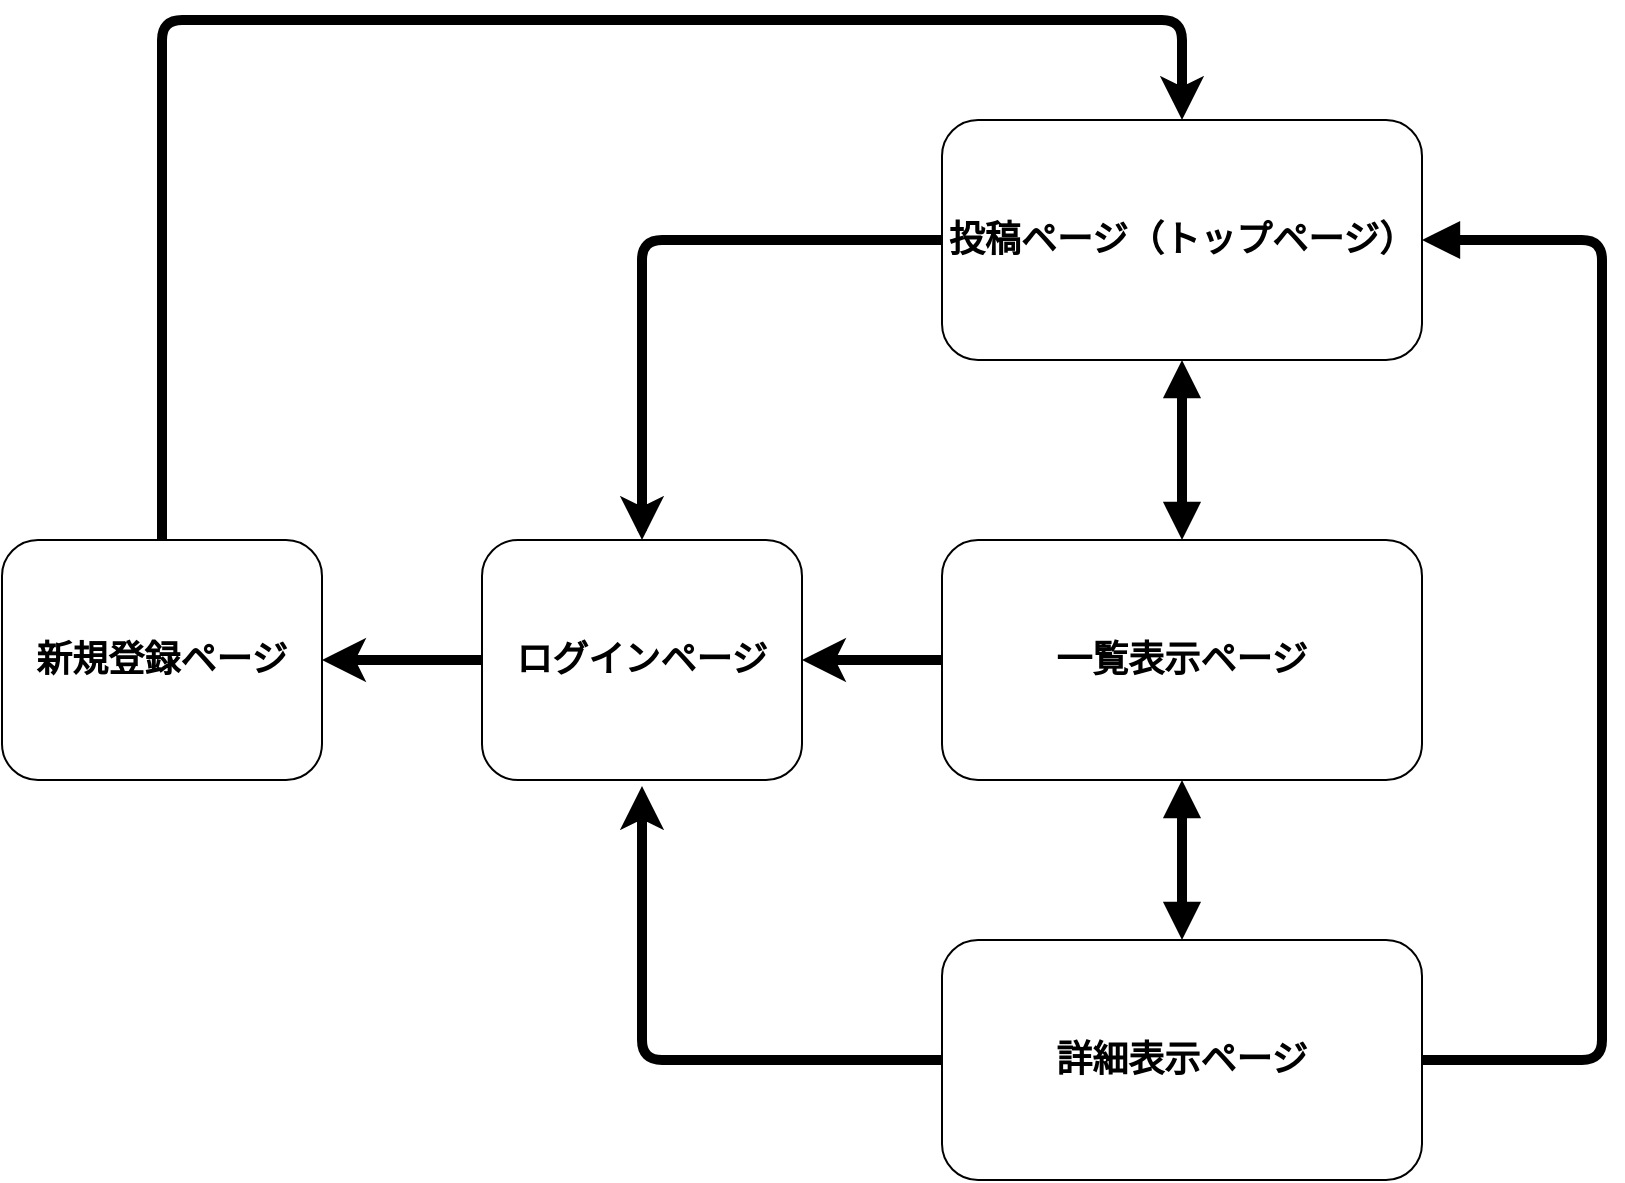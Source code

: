 <mxfile>
    <diagram id="X2_kJJCyzKqL5pP_5GuB" name="ページ1">
        <mxGraphModel dx="1169" dy="243" grid="1" gridSize="10" guides="1" tooltips="1" connect="1" arrows="1" fold="1" page="1" pageScale="1" pageWidth="1169" pageHeight="827" background="#FFFFFF" math="0" shadow="0">
            <root>
                <mxCell id="0"/>
                <mxCell id="1" parent="0"/>
                <mxCell id="8" style="edgeStyle=none;html=1;startArrow=block;startFill=1;endArrow=block;endFill=1;strokeWidth=5;" parent="1" source="2" target="5" edge="1">
                    <mxGeometry relative="1" as="geometry"/>
                </mxCell>
                <mxCell id="2" value="&lt;font style=&quot;font-size: 18px;&quot;&gt;&lt;b&gt;投稿ページ（トップページ）&lt;/b&gt;&lt;/font&gt;" style="rounded=1;whiteSpace=wrap;html=1;" parent="1" vertex="1">
                    <mxGeometry x="390" y="70" width="240" height="120" as="geometry"/>
                </mxCell>
                <mxCell id="14" style="edgeStyle=none;html=1;entryX=1;entryY=0.5;entryDx=0;entryDy=0;strokeWidth=5;" parent="1" source="5" target="11" edge="1">
                    <mxGeometry relative="1" as="geometry"/>
                </mxCell>
                <mxCell id="5" value="&lt;span style=&quot;font-size: 18px;&quot;&gt;&lt;b&gt;一覧表示ページ&lt;/b&gt;&lt;/span&gt;" style="rounded=1;whiteSpace=wrap;html=1;" parent="1" vertex="1">
                    <mxGeometry x="390" y="280" width="240" height="120" as="geometry"/>
                </mxCell>
                <mxCell id="9" style="edgeStyle=none;html=1;entryX=0.5;entryY=1;entryDx=0;entryDy=0;strokeWidth=5;endArrow=block;endFill=1;startArrow=block;startFill=1;" parent="1" source="6" target="5" edge="1">
                    <mxGeometry relative="1" as="geometry"/>
                </mxCell>
                <mxCell id="10" style="edgeStyle=elbowEdgeStyle;html=1;exitX=1;exitY=0.5;exitDx=0;exitDy=0;entryX=1;entryY=0.5;entryDx=0;entryDy=0;strokeWidth=5;endArrow=block;endFill=1;" parent="1" source="6" target="2" edge="1">
                    <mxGeometry relative="1" as="geometry">
                        <Array as="points">
                            <mxPoint x="720" y="350"/>
                        </Array>
                    </mxGeometry>
                </mxCell>
                <mxCell id="6" value="&lt;font style=&quot;font-size: 18px;&quot;&gt;&lt;b&gt;詳細表示ページ&lt;/b&gt;&lt;/font&gt;" style="rounded=1;whiteSpace=wrap;html=1;" parent="1" vertex="1">
                    <mxGeometry x="390" y="480" width="240" height="120" as="geometry"/>
                </mxCell>
                <mxCell id="16" style="edgeStyle=none;html=1;entryX=1;entryY=0.5;entryDx=0;entryDy=0;strokeWidth=5;" parent="1" source="11" target="15" edge="1">
                    <mxGeometry relative="1" as="geometry"/>
                </mxCell>
                <mxCell id="11" value="&lt;span style=&quot;font-size: 18px;&quot;&gt;&lt;b&gt;ログインページ&lt;/b&gt;&lt;/span&gt;" style="rounded=1;whiteSpace=wrap;html=1;" parent="1" vertex="1">
                    <mxGeometry x="160" y="280" width="160" height="120" as="geometry"/>
                </mxCell>
                <mxCell id="12" style="edgeStyle=orthogonalEdgeStyle;html=1;exitX=0;exitY=0.5;exitDx=0;exitDy=0;strokeWidth=5;" parent="1" source="2" edge="1">
                    <mxGeometry relative="1" as="geometry">
                        <mxPoint x="240" y="280" as="targetPoint"/>
                        <Array as="points">
                            <mxPoint x="240" y="130"/>
                            <mxPoint x="240" y="278"/>
                        </Array>
                    </mxGeometry>
                </mxCell>
                <mxCell id="13" style="edgeStyle=orthogonalEdgeStyle;html=1;strokeWidth=5;" parent="1" source="6" edge="1">
                    <mxGeometry relative="1" as="geometry">
                        <mxPoint x="240" y="403" as="targetPoint"/>
                        <Array as="points">
                            <mxPoint x="240" y="540"/>
                            <mxPoint x="240" y="403"/>
                        </Array>
                    </mxGeometry>
                </mxCell>
                <mxCell id="17" style="edgeStyle=orthogonalEdgeStyle;html=1;exitX=0.5;exitY=0;exitDx=0;exitDy=0;entryX=0.5;entryY=0;entryDx=0;entryDy=0;strokeWidth=5;" parent="1" source="15" target="2" edge="1">
                    <mxGeometry relative="1" as="geometry">
                        <Array as="points">
                            <mxPoint y="20"/>
                            <mxPoint x="510" y="20"/>
                        </Array>
                    </mxGeometry>
                </mxCell>
                <mxCell id="15" value="&lt;span style=&quot;font-size: 18px;&quot;&gt;&lt;b&gt;新規登録ページ&lt;/b&gt;&lt;/span&gt;" style="rounded=1;whiteSpace=wrap;html=1;" parent="1" vertex="1">
                    <mxGeometry x="-80" y="280" width="160" height="120" as="geometry"/>
                </mxCell>
            </root>
        </mxGraphModel>
    </diagram>
</mxfile>
